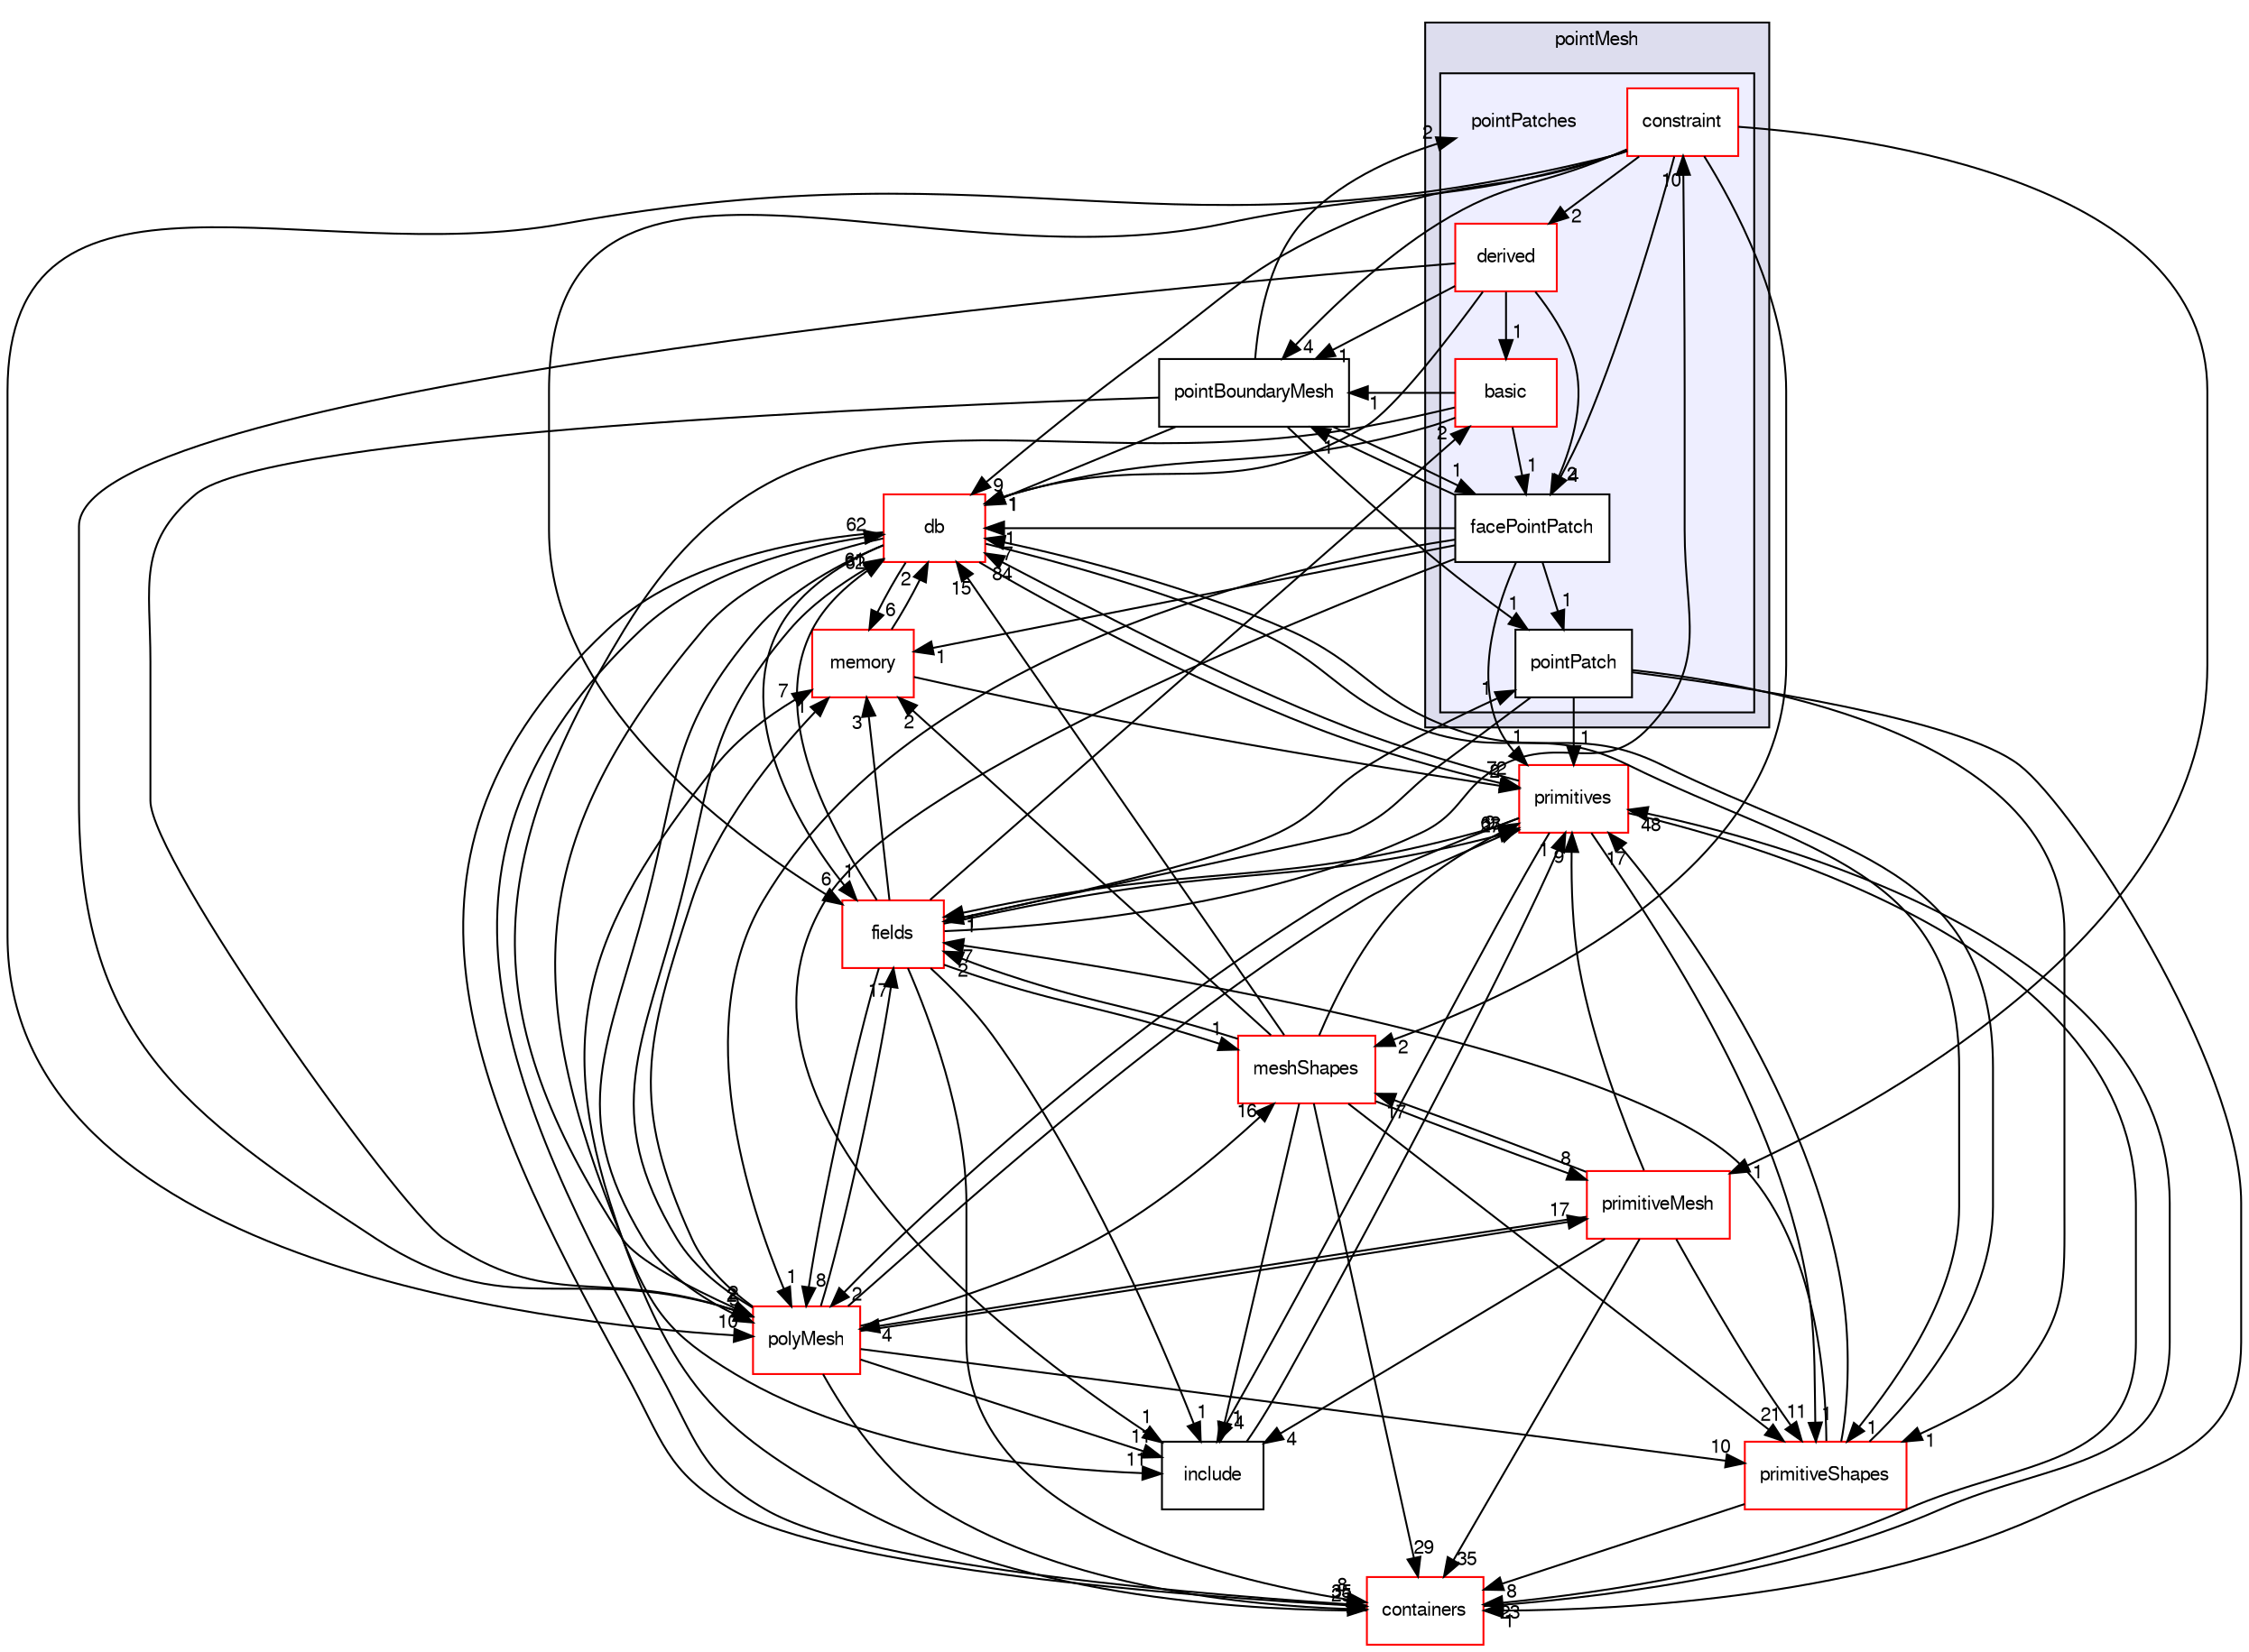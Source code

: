 digraph "src/OpenFOAM/meshes/pointMesh/pointPatches" {
  bgcolor=transparent;
  compound=true
  node [ fontsize="10", fontname="FreeSans"];
  edge [ labelfontsize="10", labelfontname="FreeSans"];
  subgraph clusterdir_44915d476cda87f9c46b97924fb23879 {
    graph [ bgcolor="#ddddee", pencolor="black", label="pointMesh" fontname="FreeSans", fontsize="10", URL="dir_44915d476cda87f9c46b97924fb23879.html"]
  subgraph clusterdir_0b50d648241520de5cf03d68a603ea6e {
    graph [ bgcolor="#eeeeff", pencolor="black", label="" URL="dir_0b50d648241520de5cf03d68a603ea6e.html"];
    dir_0b50d648241520de5cf03d68a603ea6e [shape=plaintext label="pointPatches"];
    dir_0dd671b9b24893c9c3ff453a60d0022b [shape=box label="basic" color="red" fillcolor="white" style="filled" URL="dir_0dd671b9b24893c9c3ff453a60d0022b.html"];
    dir_e167ef4ffdb4a3e074def457cb9fd663 [shape=box label="constraint" color="red" fillcolor="white" style="filled" URL="dir_e167ef4ffdb4a3e074def457cb9fd663.html"];
    dir_6b19444c0799847dabb5332dceba8722 [shape=box label="derived" color="red" fillcolor="white" style="filled" URL="dir_6b19444c0799847dabb5332dceba8722.html"];
    dir_602eb11747eaf9b0ac10527ada580b7b [shape=box label="facePointPatch" color="black" fillcolor="white" style="filled" URL="dir_602eb11747eaf9b0ac10527ada580b7b.html"];
    dir_a2abba5bdf3913d34b895a768562fccd [shape=box label="pointPatch" color="black" fillcolor="white" style="filled" URL="dir_a2abba5bdf3913d34b895a768562fccd.html"];
  }
  }
  dir_385a22dcc2f7120acb0f1a7a832b3b8d [shape=box label="memory" color="red" URL="dir_385a22dcc2f7120acb0f1a7a832b3b8d.html"];
  dir_962442b8f989d5529fab5e0f0e4ffb74 [shape=box label="fields" color="red" URL="dir_962442b8f989d5529fab5e0f0e4ffb74.html"];
  dir_19d0872053bde092be81d7fe3f56cbf7 [shape=box label="containers" color="red" URL="dir_19d0872053bde092be81d7fe3f56cbf7.html"];
  dir_d498992fb7d3f293d898bf6d3a4df869 [shape=box label="primitiveMesh" color="red" URL="dir_d498992fb7d3f293d898bf6d3a4df869.html"];
  dir_63c634f7a7cfd679ac26c67fb30fc32f [shape=box label="db" color="red" URL="dir_63c634f7a7cfd679ac26c67fb30fc32f.html"];
  dir_b331248a108c86b71e58f49053a85c82 [shape=box label="pointBoundaryMesh" URL="dir_b331248a108c86b71e58f49053a85c82.html"];
  dir_a36ac568b20b0ed2190ed53a491bc296 [shape=box label="primitiveShapes" color="red" URL="dir_a36ac568b20b0ed2190ed53a491bc296.html"];
  dir_5e5a63cb97aae3d01c8e98f0c14953bc [shape=box label="polyMesh" color="red" URL="dir_5e5a63cb97aae3d01c8e98f0c14953bc.html"];
  dir_3e50f45338116b169052b428016851aa [shape=box label="primitives" color="red" URL="dir_3e50f45338116b169052b428016851aa.html"];
  dir_b8e2732bc99f8fb2a379dad81aa6030e [shape=box label="meshShapes" color="red" URL="dir_b8e2732bc99f8fb2a379dad81aa6030e.html"];
  dir_e954e9f5966bc1c681a414ec8bd0ee15 [shape=box label="include" URL="dir_e954e9f5966bc1c681a414ec8bd0ee15.html"];
  dir_385a22dcc2f7120acb0f1a7a832b3b8d->dir_63c634f7a7cfd679ac26c67fb30fc32f [headlabel="2", labeldistance=1.5 headhref="dir_002026_001761.html"];
  dir_385a22dcc2f7120acb0f1a7a832b3b8d->dir_3e50f45338116b169052b428016851aa [headlabel="2", labeldistance=1.5 headhref="dir_002026_002129.html"];
  dir_962442b8f989d5529fab5e0f0e4ffb74->dir_385a22dcc2f7120acb0f1a7a832b3b8d [headlabel="3", labeldistance=1.5 headhref="dir_001829_002026.html"];
  dir_962442b8f989d5529fab5e0f0e4ffb74->dir_19d0872053bde092be81d7fe3f56cbf7 [headlabel="8", labeldistance=1.5 headhref="dir_001829_001711.html"];
  dir_962442b8f989d5529fab5e0f0e4ffb74->dir_63c634f7a7cfd679ac26c67fb30fc32f [headlabel="62", labeldistance=1.5 headhref="dir_001829_001761.html"];
  dir_962442b8f989d5529fab5e0f0e4ffb74->dir_0dd671b9b24893c9c3ff453a60d0022b [headlabel="2", labeldistance=1.5 headhref="dir_001829_002057.html"];
  dir_962442b8f989d5529fab5e0f0e4ffb74->dir_e167ef4ffdb4a3e074def457cb9fd663 [headlabel="10", labeldistance=1.5 headhref="dir_001829_002060.html"];
  dir_962442b8f989d5529fab5e0f0e4ffb74->dir_5e5a63cb97aae3d01c8e98f0c14953bc [headlabel="8", labeldistance=1.5 headhref="dir_001829_002075.html"];
  dir_962442b8f989d5529fab5e0f0e4ffb74->dir_3e50f45338116b169052b428016851aa [headlabel="63", labeldistance=1.5 headhref="dir_001829_002129.html"];
  dir_962442b8f989d5529fab5e0f0e4ffb74->dir_b8e2732bc99f8fb2a379dad81aa6030e [headlabel="1", labeldistance=1.5 headhref="dir_001829_002042.html"];
  dir_962442b8f989d5529fab5e0f0e4ffb74->dir_a2abba5bdf3913d34b895a768562fccd [headlabel="1", labeldistance=1.5 headhref="dir_001829_002074.html"];
  dir_962442b8f989d5529fab5e0f0e4ffb74->dir_e954e9f5966bc1c681a414ec8bd0ee15 [headlabel="1", labeldistance=1.5 headhref="dir_001829_001926.html"];
  dir_19d0872053bde092be81d7fe3f56cbf7->dir_385a22dcc2f7120acb0f1a7a832b3b8d [headlabel="7", labeldistance=1.5 headhref="dir_001711_002026.html"];
  dir_19d0872053bde092be81d7fe3f56cbf7->dir_63c634f7a7cfd679ac26c67fb30fc32f [headlabel="62", labeldistance=1.5 headhref="dir_001711_001761.html"];
  dir_19d0872053bde092be81d7fe3f56cbf7->dir_3e50f45338116b169052b428016851aa [headlabel="48", labeldistance=1.5 headhref="dir_001711_002129.html"];
  dir_d498992fb7d3f293d898bf6d3a4df869->dir_19d0872053bde092be81d7fe3f56cbf7 [headlabel="35", labeldistance=1.5 headhref="dir_002113_001711.html"];
  dir_d498992fb7d3f293d898bf6d3a4df869->dir_a36ac568b20b0ed2190ed53a491bc296 [headlabel="11", labeldistance=1.5 headhref="dir_002113_002118.html"];
  dir_d498992fb7d3f293d898bf6d3a4df869->dir_5e5a63cb97aae3d01c8e98f0c14953bc [headlabel="4", labeldistance=1.5 headhref="dir_002113_002075.html"];
  dir_d498992fb7d3f293d898bf6d3a4df869->dir_3e50f45338116b169052b428016851aa [headlabel="9", labeldistance=1.5 headhref="dir_002113_002129.html"];
  dir_d498992fb7d3f293d898bf6d3a4df869->dir_b8e2732bc99f8fb2a379dad81aa6030e [headlabel="17", labeldistance=1.5 headhref="dir_002113_002042.html"];
  dir_d498992fb7d3f293d898bf6d3a4df869->dir_e954e9f5966bc1c681a414ec8bd0ee15 [headlabel="4", labeldistance=1.5 headhref="dir_002113_001926.html"];
  dir_b331248a108c86b71e58f49053a85c82->dir_63c634f7a7cfd679ac26c67fb30fc32f [headlabel="1", labeldistance=1.5 headhref="dir_002054_001761.html"];
  dir_b331248a108c86b71e58f49053a85c82->dir_0b50d648241520de5cf03d68a603ea6e [headlabel="2", labeldistance=1.5 headhref="dir_002054_002056.html"];
  dir_b331248a108c86b71e58f49053a85c82->dir_5e5a63cb97aae3d01c8e98f0c14953bc [headlabel="2", labeldistance=1.5 headhref="dir_002054_002075.html"];
  dir_b331248a108c86b71e58f49053a85c82->dir_a2abba5bdf3913d34b895a768562fccd [headlabel="1", labeldistance=1.5 headhref="dir_002054_002074.html"];
  dir_b331248a108c86b71e58f49053a85c82->dir_602eb11747eaf9b0ac10527ada580b7b [headlabel="1", labeldistance=1.5 headhref="dir_002054_002073.html"];
  dir_63c634f7a7cfd679ac26c67fb30fc32f->dir_385a22dcc2f7120acb0f1a7a832b3b8d [headlabel="6", labeldistance=1.5 headhref="dir_001761_002026.html"];
  dir_63c634f7a7cfd679ac26c67fb30fc32f->dir_962442b8f989d5529fab5e0f0e4ffb74 [headlabel="1", labeldistance=1.5 headhref="dir_001761_001829.html"];
  dir_63c634f7a7cfd679ac26c67fb30fc32f->dir_19d0872053bde092be81d7fe3f56cbf7 [headlabel="35", labeldistance=1.5 headhref="dir_001761_001711.html"];
  dir_63c634f7a7cfd679ac26c67fb30fc32f->dir_a36ac568b20b0ed2190ed53a491bc296 [headlabel="1", labeldistance=1.5 headhref="dir_001761_002118.html"];
  dir_63c634f7a7cfd679ac26c67fb30fc32f->dir_5e5a63cb97aae3d01c8e98f0c14953bc [headlabel="5", labeldistance=1.5 headhref="dir_001761_002075.html"];
  dir_63c634f7a7cfd679ac26c67fb30fc32f->dir_3e50f45338116b169052b428016851aa [headlabel="72", labeldistance=1.5 headhref="dir_001761_002129.html"];
  dir_63c634f7a7cfd679ac26c67fb30fc32f->dir_e954e9f5966bc1c681a414ec8bd0ee15 [headlabel="11", labeldistance=1.5 headhref="dir_001761_001926.html"];
  dir_0dd671b9b24893c9c3ff453a60d0022b->dir_63c634f7a7cfd679ac26c67fb30fc32f [headlabel="1", labeldistance=1.5 headhref="dir_002057_001761.html"];
  dir_0dd671b9b24893c9c3ff453a60d0022b->dir_b331248a108c86b71e58f49053a85c82 [headlabel="1", labeldistance=1.5 headhref="dir_002057_002054.html"];
  dir_0dd671b9b24893c9c3ff453a60d0022b->dir_5e5a63cb97aae3d01c8e98f0c14953bc [headlabel="2", labeldistance=1.5 headhref="dir_002057_002075.html"];
  dir_0dd671b9b24893c9c3ff453a60d0022b->dir_602eb11747eaf9b0ac10527ada580b7b [headlabel="1", labeldistance=1.5 headhref="dir_002057_002073.html"];
  dir_a36ac568b20b0ed2190ed53a491bc296->dir_962442b8f989d5529fab5e0f0e4ffb74 [headlabel="7", labeldistance=1.5 headhref="dir_002118_001829.html"];
  dir_a36ac568b20b0ed2190ed53a491bc296->dir_19d0872053bde092be81d7fe3f56cbf7 [headlabel="8", labeldistance=1.5 headhref="dir_002118_001711.html"];
  dir_a36ac568b20b0ed2190ed53a491bc296->dir_63c634f7a7cfd679ac26c67fb30fc32f [headlabel="7", labeldistance=1.5 headhref="dir_002118_001761.html"];
  dir_a36ac568b20b0ed2190ed53a491bc296->dir_3e50f45338116b169052b428016851aa [headlabel="17", labeldistance=1.5 headhref="dir_002118_002129.html"];
  dir_e167ef4ffdb4a3e074def457cb9fd663->dir_962442b8f989d5529fab5e0f0e4ffb74 [headlabel="6", labeldistance=1.5 headhref="dir_002060_001829.html"];
  dir_e167ef4ffdb4a3e074def457cb9fd663->dir_d498992fb7d3f293d898bf6d3a4df869 [headlabel="1", labeldistance=1.5 headhref="dir_002060_002113.html"];
  dir_e167ef4ffdb4a3e074def457cb9fd663->dir_63c634f7a7cfd679ac26c67fb30fc32f [headlabel="9", labeldistance=1.5 headhref="dir_002060_001761.html"];
  dir_e167ef4ffdb4a3e074def457cb9fd663->dir_b331248a108c86b71e58f49053a85c82 [headlabel="4", labeldistance=1.5 headhref="dir_002060_002054.html"];
  dir_e167ef4ffdb4a3e074def457cb9fd663->dir_5e5a63cb97aae3d01c8e98f0c14953bc [headlabel="10", labeldistance=1.5 headhref="dir_002060_002075.html"];
  dir_e167ef4ffdb4a3e074def457cb9fd663->dir_b8e2732bc99f8fb2a379dad81aa6030e [headlabel="2", labeldistance=1.5 headhref="dir_002060_002042.html"];
  dir_e167ef4ffdb4a3e074def457cb9fd663->dir_6b19444c0799847dabb5332dceba8722 [headlabel="2", labeldistance=1.5 headhref="dir_002060_002070.html"];
  dir_e167ef4ffdb4a3e074def457cb9fd663->dir_602eb11747eaf9b0ac10527ada580b7b [headlabel="4", labeldistance=1.5 headhref="dir_002060_002073.html"];
  dir_5e5a63cb97aae3d01c8e98f0c14953bc->dir_385a22dcc2f7120acb0f1a7a832b3b8d [headlabel="1", labeldistance=1.5 headhref="dir_002075_002026.html"];
  dir_5e5a63cb97aae3d01c8e98f0c14953bc->dir_962442b8f989d5529fab5e0f0e4ffb74 [headlabel="17", labeldistance=1.5 headhref="dir_002075_001829.html"];
  dir_5e5a63cb97aae3d01c8e98f0c14953bc->dir_19d0872053bde092be81d7fe3f56cbf7 [headlabel="25", labeldistance=1.5 headhref="dir_002075_001711.html"];
  dir_5e5a63cb97aae3d01c8e98f0c14953bc->dir_d498992fb7d3f293d898bf6d3a4df869 [headlabel="17", labeldistance=1.5 headhref="dir_002075_002113.html"];
  dir_5e5a63cb97aae3d01c8e98f0c14953bc->dir_63c634f7a7cfd679ac26c67fb30fc32f [headlabel="61", labeldistance=1.5 headhref="dir_002075_001761.html"];
  dir_5e5a63cb97aae3d01c8e98f0c14953bc->dir_a36ac568b20b0ed2190ed53a491bc296 [headlabel="10", labeldistance=1.5 headhref="dir_002075_002118.html"];
  dir_5e5a63cb97aae3d01c8e98f0c14953bc->dir_3e50f45338116b169052b428016851aa [headlabel="27", labeldistance=1.5 headhref="dir_002075_002129.html"];
  dir_5e5a63cb97aae3d01c8e98f0c14953bc->dir_b8e2732bc99f8fb2a379dad81aa6030e [headlabel="16", labeldistance=1.5 headhref="dir_002075_002042.html"];
  dir_5e5a63cb97aae3d01c8e98f0c14953bc->dir_e954e9f5966bc1c681a414ec8bd0ee15 [headlabel="11", labeldistance=1.5 headhref="dir_002075_001926.html"];
  dir_3e50f45338116b169052b428016851aa->dir_962442b8f989d5529fab5e0f0e4ffb74 [headlabel="1", labeldistance=1.5 headhref="dir_002129_001829.html"];
  dir_3e50f45338116b169052b428016851aa->dir_19d0872053bde092be81d7fe3f56cbf7 [headlabel="23", labeldistance=1.5 headhref="dir_002129_001711.html"];
  dir_3e50f45338116b169052b428016851aa->dir_63c634f7a7cfd679ac26c67fb30fc32f [headlabel="84", labeldistance=1.5 headhref="dir_002129_001761.html"];
  dir_3e50f45338116b169052b428016851aa->dir_a36ac568b20b0ed2190ed53a491bc296 [headlabel="1", labeldistance=1.5 headhref="dir_002129_002118.html"];
  dir_3e50f45338116b169052b428016851aa->dir_5e5a63cb97aae3d01c8e98f0c14953bc [headlabel="2", labeldistance=1.5 headhref="dir_002129_002075.html"];
  dir_3e50f45338116b169052b428016851aa->dir_e954e9f5966bc1c681a414ec8bd0ee15 [headlabel="4", labeldistance=1.5 headhref="dir_002129_001926.html"];
  dir_b8e2732bc99f8fb2a379dad81aa6030e->dir_385a22dcc2f7120acb0f1a7a832b3b8d [headlabel="2", labeldistance=1.5 headhref="dir_002042_002026.html"];
  dir_b8e2732bc99f8fb2a379dad81aa6030e->dir_962442b8f989d5529fab5e0f0e4ffb74 [headlabel="2", labeldistance=1.5 headhref="dir_002042_001829.html"];
  dir_b8e2732bc99f8fb2a379dad81aa6030e->dir_19d0872053bde092be81d7fe3f56cbf7 [headlabel="29", labeldistance=1.5 headhref="dir_002042_001711.html"];
  dir_b8e2732bc99f8fb2a379dad81aa6030e->dir_d498992fb7d3f293d898bf6d3a4df869 [headlabel="8", labeldistance=1.5 headhref="dir_002042_002113.html"];
  dir_b8e2732bc99f8fb2a379dad81aa6030e->dir_63c634f7a7cfd679ac26c67fb30fc32f [headlabel="15", labeldistance=1.5 headhref="dir_002042_001761.html"];
  dir_b8e2732bc99f8fb2a379dad81aa6030e->dir_a36ac568b20b0ed2190ed53a491bc296 [headlabel="21", labeldistance=1.5 headhref="dir_002042_002118.html"];
  dir_b8e2732bc99f8fb2a379dad81aa6030e->dir_3e50f45338116b169052b428016851aa [headlabel="9", labeldistance=1.5 headhref="dir_002042_002129.html"];
  dir_b8e2732bc99f8fb2a379dad81aa6030e->dir_e954e9f5966bc1c681a414ec8bd0ee15 [headlabel="1", labeldistance=1.5 headhref="dir_002042_001926.html"];
  dir_a2abba5bdf3913d34b895a768562fccd->dir_962442b8f989d5529fab5e0f0e4ffb74 [headlabel="1", labeldistance=1.5 headhref="dir_002074_001829.html"];
  dir_a2abba5bdf3913d34b895a768562fccd->dir_19d0872053bde092be81d7fe3f56cbf7 [headlabel="1", labeldistance=1.5 headhref="dir_002074_001711.html"];
  dir_a2abba5bdf3913d34b895a768562fccd->dir_a36ac568b20b0ed2190ed53a491bc296 [headlabel="1", labeldistance=1.5 headhref="dir_002074_002118.html"];
  dir_a2abba5bdf3913d34b895a768562fccd->dir_3e50f45338116b169052b428016851aa [headlabel="1", labeldistance=1.5 headhref="dir_002074_002129.html"];
  dir_e954e9f5966bc1c681a414ec8bd0ee15->dir_3e50f45338116b169052b428016851aa [headlabel="1", labeldistance=1.5 headhref="dir_001926_002129.html"];
  dir_6b19444c0799847dabb5332dceba8722->dir_63c634f7a7cfd679ac26c67fb30fc32f [headlabel="1", labeldistance=1.5 headhref="dir_002070_001761.html"];
  dir_6b19444c0799847dabb5332dceba8722->dir_b331248a108c86b71e58f49053a85c82 [headlabel="1", labeldistance=1.5 headhref="dir_002070_002054.html"];
  dir_6b19444c0799847dabb5332dceba8722->dir_0dd671b9b24893c9c3ff453a60d0022b [headlabel="1", labeldistance=1.5 headhref="dir_002070_002057.html"];
  dir_6b19444c0799847dabb5332dceba8722->dir_5e5a63cb97aae3d01c8e98f0c14953bc [headlabel="2", labeldistance=1.5 headhref="dir_002070_002075.html"];
  dir_6b19444c0799847dabb5332dceba8722->dir_602eb11747eaf9b0ac10527ada580b7b [headlabel="2", labeldistance=1.5 headhref="dir_002070_002073.html"];
  dir_602eb11747eaf9b0ac10527ada580b7b->dir_385a22dcc2f7120acb0f1a7a832b3b8d [headlabel="1", labeldistance=1.5 headhref="dir_002073_002026.html"];
  dir_602eb11747eaf9b0ac10527ada580b7b->dir_63c634f7a7cfd679ac26c67fb30fc32f [headlabel="1", labeldistance=1.5 headhref="dir_002073_001761.html"];
  dir_602eb11747eaf9b0ac10527ada580b7b->dir_b331248a108c86b71e58f49053a85c82 [headlabel="1", labeldistance=1.5 headhref="dir_002073_002054.html"];
  dir_602eb11747eaf9b0ac10527ada580b7b->dir_5e5a63cb97aae3d01c8e98f0c14953bc [headlabel="1", labeldistance=1.5 headhref="dir_002073_002075.html"];
  dir_602eb11747eaf9b0ac10527ada580b7b->dir_3e50f45338116b169052b428016851aa [headlabel="1", labeldistance=1.5 headhref="dir_002073_002129.html"];
  dir_602eb11747eaf9b0ac10527ada580b7b->dir_a2abba5bdf3913d34b895a768562fccd [headlabel="1", labeldistance=1.5 headhref="dir_002073_002074.html"];
  dir_602eb11747eaf9b0ac10527ada580b7b->dir_e954e9f5966bc1c681a414ec8bd0ee15 [headlabel="1", labeldistance=1.5 headhref="dir_002073_001926.html"];
}
